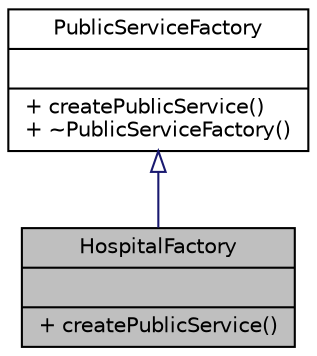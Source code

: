 digraph "HospitalFactory"
{
 // LATEX_PDF_SIZE
  edge [fontname="Helvetica",fontsize="10",labelfontname="Helvetica",labelfontsize="10"];
  node [fontname="Helvetica",fontsize="10",shape=record];
  Node1 [label="{HospitalFactory\n||+ createPublicService()\l}",height=0.2,width=0.4,color="black", fillcolor="grey75", style="filled", fontcolor="black",tooltip="A factory class for creating Hospital instances."];
  Node2 -> Node1 [dir="back",color="midnightblue",fontsize="10",style="solid",arrowtail="onormal"];
  Node2 [label="{PublicServiceFactory\n||+ createPublicService()\l+ ~PublicServiceFactory()\l}",height=0.2,width=0.4,color="black", fillcolor="white", style="filled",URL="$classPublicServiceFactory.html",tooltip="An abstract factory class for creating instances of PublicService."];
}
